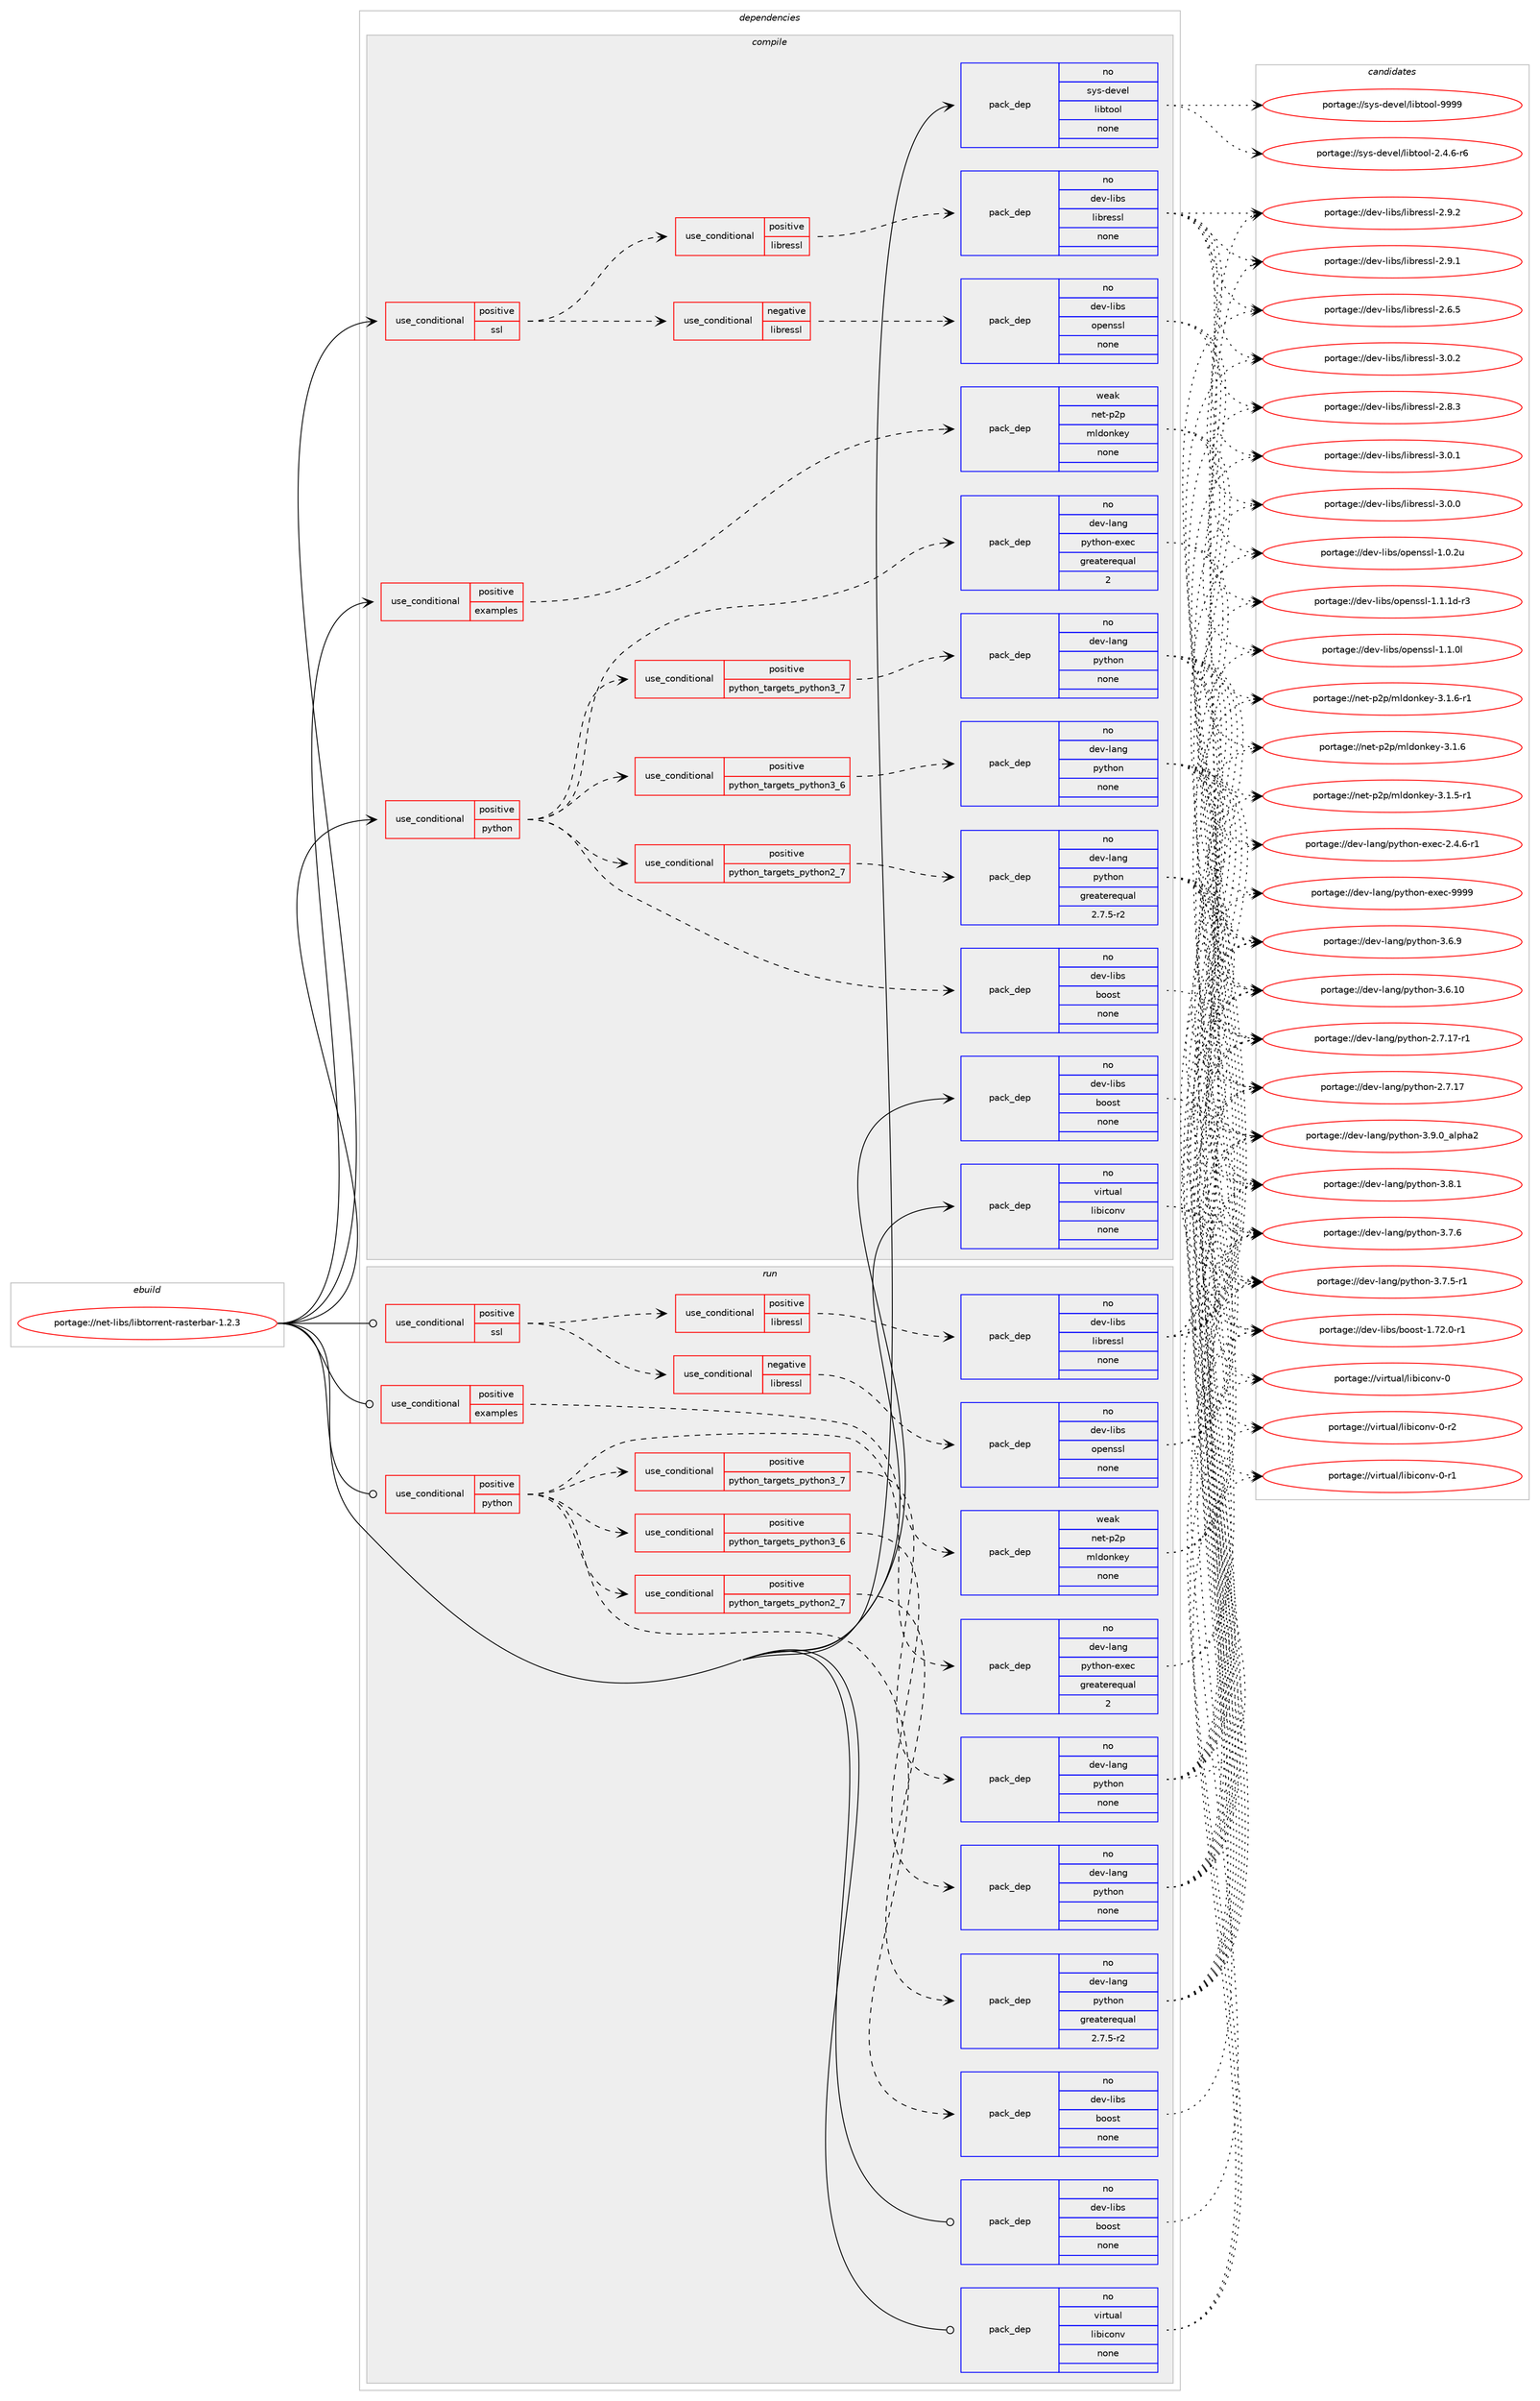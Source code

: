 digraph prolog {

# *************
# Graph options
# *************

newrank=true;
concentrate=true;
compound=true;
graph [rankdir=LR,fontname=Helvetica,fontsize=10,ranksep=1.5];#, ranksep=2.5, nodesep=0.2];
edge  [arrowhead=vee];
node  [fontname=Helvetica,fontsize=10];

# **********
# The ebuild
# **********

subgraph cluster_leftcol {
color=gray;
rank=same;
label=<<i>ebuild</i>>;
id [label="portage://net-libs/libtorrent-rasterbar-1.2.3", color=red, width=4, href="../net-libs/libtorrent-rasterbar-1.2.3.svg"];
}

# ****************
# The dependencies
# ****************

subgraph cluster_midcol {
color=gray;
label=<<i>dependencies</i>>;
subgraph cluster_compile {
fillcolor="#eeeeee";
style=filled;
label=<<i>compile</i>>;
subgraph cond28506 {
dependency133405 [label=<<TABLE BORDER="0" CELLBORDER="1" CELLSPACING="0" CELLPADDING="4"><TR><TD ROWSPAN="3" CELLPADDING="10">use_conditional</TD></TR><TR><TD>positive</TD></TR><TR><TD>examples</TD></TR></TABLE>>, shape=none, color=red];
subgraph pack102676 {
dependency133406 [label=<<TABLE BORDER="0" CELLBORDER="1" CELLSPACING="0" CELLPADDING="4" WIDTH="220"><TR><TD ROWSPAN="6" CELLPADDING="30">pack_dep</TD></TR><TR><TD WIDTH="110">weak</TD></TR><TR><TD>net-p2p</TD></TR><TR><TD>mldonkey</TD></TR><TR><TD>none</TD></TR><TR><TD></TD></TR></TABLE>>, shape=none, color=blue];
}
dependency133405:e -> dependency133406:w [weight=20,style="dashed",arrowhead="vee"];
}
id:e -> dependency133405:w [weight=20,style="solid",arrowhead="vee"];
subgraph cond28507 {
dependency133407 [label=<<TABLE BORDER="0" CELLBORDER="1" CELLSPACING="0" CELLPADDING="4"><TR><TD ROWSPAN="3" CELLPADDING="10">use_conditional</TD></TR><TR><TD>positive</TD></TR><TR><TD>python</TD></TR></TABLE>>, shape=none, color=red];
subgraph cond28508 {
dependency133408 [label=<<TABLE BORDER="0" CELLBORDER="1" CELLSPACING="0" CELLPADDING="4"><TR><TD ROWSPAN="3" CELLPADDING="10">use_conditional</TD></TR><TR><TD>positive</TD></TR><TR><TD>python_targets_python2_7</TD></TR></TABLE>>, shape=none, color=red];
subgraph pack102677 {
dependency133409 [label=<<TABLE BORDER="0" CELLBORDER="1" CELLSPACING="0" CELLPADDING="4" WIDTH="220"><TR><TD ROWSPAN="6" CELLPADDING="30">pack_dep</TD></TR><TR><TD WIDTH="110">no</TD></TR><TR><TD>dev-lang</TD></TR><TR><TD>python</TD></TR><TR><TD>greaterequal</TD></TR><TR><TD>2.7.5-r2</TD></TR></TABLE>>, shape=none, color=blue];
}
dependency133408:e -> dependency133409:w [weight=20,style="dashed",arrowhead="vee"];
}
dependency133407:e -> dependency133408:w [weight=20,style="dashed",arrowhead="vee"];
subgraph cond28509 {
dependency133410 [label=<<TABLE BORDER="0" CELLBORDER="1" CELLSPACING="0" CELLPADDING="4"><TR><TD ROWSPAN="3" CELLPADDING="10">use_conditional</TD></TR><TR><TD>positive</TD></TR><TR><TD>python_targets_python3_6</TD></TR></TABLE>>, shape=none, color=red];
subgraph pack102678 {
dependency133411 [label=<<TABLE BORDER="0" CELLBORDER="1" CELLSPACING="0" CELLPADDING="4" WIDTH="220"><TR><TD ROWSPAN="6" CELLPADDING="30">pack_dep</TD></TR><TR><TD WIDTH="110">no</TD></TR><TR><TD>dev-lang</TD></TR><TR><TD>python</TD></TR><TR><TD>none</TD></TR><TR><TD></TD></TR></TABLE>>, shape=none, color=blue];
}
dependency133410:e -> dependency133411:w [weight=20,style="dashed",arrowhead="vee"];
}
dependency133407:e -> dependency133410:w [weight=20,style="dashed",arrowhead="vee"];
subgraph cond28510 {
dependency133412 [label=<<TABLE BORDER="0" CELLBORDER="1" CELLSPACING="0" CELLPADDING="4"><TR><TD ROWSPAN="3" CELLPADDING="10">use_conditional</TD></TR><TR><TD>positive</TD></TR><TR><TD>python_targets_python3_7</TD></TR></TABLE>>, shape=none, color=red];
subgraph pack102679 {
dependency133413 [label=<<TABLE BORDER="0" CELLBORDER="1" CELLSPACING="0" CELLPADDING="4" WIDTH="220"><TR><TD ROWSPAN="6" CELLPADDING="30">pack_dep</TD></TR><TR><TD WIDTH="110">no</TD></TR><TR><TD>dev-lang</TD></TR><TR><TD>python</TD></TR><TR><TD>none</TD></TR><TR><TD></TD></TR></TABLE>>, shape=none, color=blue];
}
dependency133412:e -> dependency133413:w [weight=20,style="dashed",arrowhead="vee"];
}
dependency133407:e -> dependency133412:w [weight=20,style="dashed",arrowhead="vee"];
subgraph pack102680 {
dependency133414 [label=<<TABLE BORDER="0" CELLBORDER="1" CELLSPACING="0" CELLPADDING="4" WIDTH="220"><TR><TD ROWSPAN="6" CELLPADDING="30">pack_dep</TD></TR><TR><TD WIDTH="110">no</TD></TR><TR><TD>dev-lang</TD></TR><TR><TD>python-exec</TD></TR><TR><TD>greaterequal</TD></TR><TR><TD>2</TD></TR></TABLE>>, shape=none, color=blue];
}
dependency133407:e -> dependency133414:w [weight=20,style="dashed",arrowhead="vee"];
subgraph pack102681 {
dependency133415 [label=<<TABLE BORDER="0" CELLBORDER="1" CELLSPACING="0" CELLPADDING="4" WIDTH="220"><TR><TD ROWSPAN="6" CELLPADDING="30">pack_dep</TD></TR><TR><TD WIDTH="110">no</TD></TR><TR><TD>dev-libs</TD></TR><TR><TD>boost</TD></TR><TR><TD>none</TD></TR><TR><TD></TD></TR></TABLE>>, shape=none, color=blue];
}
dependency133407:e -> dependency133415:w [weight=20,style="dashed",arrowhead="vee"];
}
id:e -> dependency133407:w [weight=20,style="solid",arrowhead="vee"];
subgraph cond28511 {
dependency133416 [label=<<TABLE BORDER="0" CELLBORDER="1" CELLSPACING="0" CELLPADDING="4"><TR><TD ROWSPAN="3" CELLPADDING="10">use_conditional</TD></TR><TR><TD>positive</TD></TR><TR><TD>ssl</TD></TR></TABLE>>, shape=none, color=red];
subgraph cond28512 {
dependency133417 [label=<<TABLE BORDER="0" CELLBORDER="1" CELLSPACING="0" CELLPADDING="4"><TR><TD ROWSPAN="3" CELLPADDING="10">use_conditional</TD></TR><TR><TD>negative</TD></TR><TR><TD>libressl</TD></TR></TABLE>>, shape=none, color=red];
subgraph pack102682 {
dependency133418 [label=<<TABLE BORDER="0" CELLBORDER="1" CELLSPACING="0" CELLPADDING="4" WIDTH="220"><TR><TD ROWSPAN="6" CELLPADDING="30">pack_dep</TD></TR><TR><TD WIDTH="110">no</TD></TR><TR><TD>dev-libs</TD></TR><TR><TD>openssl</TD></TR><TR><TD>none</TD></TR><TR><TD></TD></TR></TABLE>>, shape=none, color=blue];
}
dependency133417:e -> dependency133418:w [weight=20,style="dashed",arrowhead="vee"];
}
dependency133416:e -> dependency133417:w [weight=20,style="dashed",arrowhead="vee"];
subgraph cond28513 {
dependency133419 [label=<<TABLE BORDER="0" CELLBORDER="1" CELLSPACING="0" CELLPADDING="4"><TR><TD ROWSPAN="3" CELLPADDING="10">use_conditional</TD></TR><TR><TD>positive</TD></TR><TR><TD>libressl</TD></TR></TABLE>>, shape=none, color=red];
subgraph pack102683 {
dependency133420 [label=<<TABLE BORDER="0" CELLBORDER="1" CELLSPACING="0" CELLPADDING="4" WIDTH="220"><TR><TD ROWSPAN="6" CELLPADDING="30">pack_dep</TD></TR><TR><TD WIDTH="110">no</TD></TR><TR><TD>dev-libs</TD></TR><TR><TD>libressl</TD></TR><TR><TD>none</TD></TR><TR><TD></TD></TR></TABLE>>, shape=none, color=blue];
}
dependency133419:e -> dependency133420:w [weight=20,style="dashed",arrowhead="vee"];
}
dependency133416:e -> dependency133419:w [weight=20,style="dashed",arrowhead="vee"];
}
id:e -> dependency133416:w [weight=20,style="solid",arrowhead="vee"];
subgraph pack102684 {
dependency133421 [label=<<TABLE BORDER="0" CELLBORDER="1" CELLSPACING="0" CELLPADDING="4" WIDTH="220"><TR><TD ROWSPAN="6" CELLPADDING="30">pack_dep</TD></TR><TR><TD WIDTH="110">no</TD></TR><TR><TD>dev-libs</TD></TR><TR><TD>boost</TD></TR><TR><TD>none</TD></TR><TR><TD></TD></TR></TABLE>>, shape=none, color=blue];
}
id:e -> dependency133421:w [weight=20,style="solid",arrowhead="vee"];
subgraph pack102685 {
dependency133422 [label=<<TABLE BORDER="0" CELLBORDER="1" CELLSPACING="0" CELLPADDING="4" WIDTH="220"><TR><TD ROWSPAN="6" CELLPADDING="30">pack_dep</TD></TR><TR><TD WIDTH="110">no</TD></TR><TR><TD>sys-devel</TD></TR><TR><TD>libtool</TD></TR><TR><TD>none</TD></TR><TR><TD></TD></TR></TABLE>>, shape=none, color=blue];
}
id:e -> dependency133422:w [weight=20,style="solid",arrowhead="vee"];
subgraph pack102686 {
dependency133423 [label=<<TABLE BORDER="0" CELLBORDER="1" CELLSPACING="0" CELLPADDING="4" WIDTH="220"><TR><TD ROWSPAN="6" CELLPADDING="30">pack_dep</TD></TR><TR><TD WIDTH="110">no</TD></TR><TR><TD>virtual</TD></TR><TR><TD>libiconv</TD></TR><TR><TD>none</TD></TR><TR><TD></TD></TR></TABLE>>, shape=none, color=blue];
}
id:e -> dependency133423:w [weight=20,style="solid",arrowhead="vee"];
}
subgraph cluster_compileandrun {
fillcolor="#eeeeee";
style=filled;
label=<<i>compile and run</i>>;
}
subgraph cluster_run {
fillcolor="#eeeeee";
style=filled;
label=<<i>run</i>>;
subgraph cond28514 {
dependency133424 [label=<<TABLE BORDER="0" CELLBORDER="1" CELLSPACING="0" CELLPADDING="4"><TR><TD ROWSPAN="3" CELLPADDING="10">use_conditional</TD></TR><TR><TD>positive</TD></TR><TR><TD>examples</TD></TR></TABLE>>, shape=none, color=red];
subgraph pack102687 {
dependency133425 [label=<<TABLE BORDER="0" CELLBORDER="1" CELLSPACING="0" CELLPADDING="4" WIDTH="220"><TR><TD ROWSPAN="6" CELLPADDING="30">pack_dep</TD></TR><TR><TD WIDTH="110">weak</TD></TR><TR><TD>net-p2p</TD></TR><TR><TD>mldonkey</TD></TR><TR><TD>none</TD></TR><TR><TD></TD></TR></TABLE>>, shape=none, color=blue];
}
dependency133424:e -> dependency133425:w [weight=20,style="dashed",arrowhead="vee"];
}
id:e -> dependency133424:w [weight=20,style="solid",arrowhead="odot"];
subgraph cond28515 {
dependency133426 [label=<<TABLE BORDER="0" CELLBORDER="1" CELLSPACING="0" CELLPADDING="4"><TR><TD ROWSPAN="3" CELLPADDING="10">use_conditional</TD></TR><TR><TD>positive</TD></TR><TR><TD>python</TD></TR></TABLE>>, shape=none, color=red];
subgraph cond28516 {
dependency133427 [label=<<TABLE BORDER="0" CELLBORDER="1" CELLSPACING="0" CELLPADDING="4"><TR><TD ROWSPAN="3" CELLPADDING="10">use_conditional</TD></TR><TR><TD>positive</TD></TR><TR><TD>python_targets_python2_7</TD></TR></TABLE>>, shape=none, color=red];
subgraph pack102688 {
dependency133428 [label=<<TABLE BORDER="0" CELLBORDER="1" CELLSPACING="0" CELLPADDING="4" WIDTH="220"><TR><TD ROWSPAN="6" CELLPADDING="30">pack_dep</TD></TR><TR><TD WIDTH="110">no</TD></TR><TR><TD>dev-lang</TD></TR><TR><TD>python</TD></TR><TR><TD>greaterequal</TD></TR><TR><TD>2.7.5-r2</TD></TR></TABLE>>, shape=none, color=blue];
}
dependency133427:e -> dependency133428:w [weight=20,style="dashed",arrowhead="vee"];
}
dependency133426:e -> dependency133427:w [weight=20,style="dashed",arrowhead="vee"];
subgraph cond28517 {
dependency133429 [label=<<TABLE BORDER="0" CELLBORDER="1" CELLSPACING="0" CELLPADDING="4"><TR><TD ROWSPAN="3" CELLPADDING="10">use_conditional</TD></TR><TR><TD>positive</TD></TR><TR><TD>python_targets_python3_6</TD></TR></TABLE>>, shape=none, color=red];
subgraph pack102689 {
dependency133430 [label=<<TABLE BORDER="0" CELLBORDER="1" CELLSPACING="0" CELLPADDING="4" WIDTH="220"><TR><TD ROWSPAN="6" CELLPADDING="30">pack_dep</TD></TR><TR><TD WIDTH="110">no</TD></TR><TR><TD>dev-lang</TD></TR><TR><TD>python</TD></TR><TR><TD>none</TD></TR><TR><TD></TD></TR></TABLE>>, shape=none, color=blue];
}
dependency133429:e -> dependency133430:w [weight=20,style="dashed",arrowhead="vee"];
}
dependency133426:e -> dependency133429:w [weight=20,style="dashed",arrowhead="vee"];
subgraph cond28518 {
dependency133431 [label=<<TABLE BORDER="0" CELLBORDER="1" CELLSPACING="0" CELLPADDING="4"><TR><TD ROWSPAN="3" CELLPADDING="10">use_conditional</TD></TR><TR><TD>positive</TD></TR><TR><TD>python_targets_python3_7</TD></TR></TABLE>>, shape=none, color=red];
subgraph pack102690 {
dependency133432 [label=<<TABLE BORDER="0" CELLBORDER="1" CELLSPACING="0" CELLPADDING="4" WIDTH="220"><TR><TD ROWSPAN="6" CELLPADDING="30">pack_dep</TD></TR><TR><TD WIDTH="110">no</TD></TR><TR><TD>dev-lang</TD></TR><TR><TD>python</TD></TR><TR><TD>none</TD></TR><TR><TD></TD></TR></TABLE>>, shape=none, color=blue];
}
dependency133431:e -> dependency133432:w [weight=20,style="dashed",arrowhead="vee"];
}
dependency133426:e -> dependency133431:w [weight=20,style="dashed",arrowhead="vee"];
subgraph pack102691 {
dependency133433 [label=<<TABLE BORDER="0" CELLBORDER="1" CELLSPACING="0" CELLPADDING="4" WIDTH="220"><TR><TD ROWSPAN="6" CELLPADDING="30">pack_dep</TD></TR><TR><TD WIDTH="110">no</TD></TR><TR><TD>dev-lang</TD></TR><TR><TD>python-exec</TD></TR><TR><TD>greaterequal</TD></TR><TR><TD>2</TD></TR></TABLE>>, shape=none, color=blue];
}
dependency133426:e -> dependency133433:w [weight=20,style="dashed",arrowhead="vee"];
subgraph pack102692 {
dependency133434 [label=<<TABLE BORDER="0" CELLBORDER="1" CELLSPACING="0" CELLPADDING="4" WIDTH="220"><TR><TD ROWSPAN="6" CELLPADDING="30">pack_dep</TD></TR><TR><TD WIDTH="110">no</TD></TR><TR><TD>dev-libs</TD></TR><TR><TD>boost</TD></TR><TR><TD>none</TD></TR><TR><TD></TD></TR></TABLE>>, shape=none, color=blue];
}
dependency133426:e -> dependency133434:w [weight=20,style="dashed",arrowhead="vee"];
}
id:e -> dependency133426:w [weight=20,style="solid",arrowhead="odot"];
subgraph cond28519 {
dependency133435 [label=<<TABLE BORDER="0" CELLBORDER="1" CELLSPACING="0" CELLPADDING="4"><TR><TD ROWSPAN="3" CELLPADDING="10">use_conditional</TD></TR><TR><TD>positive</TD></TR><TR><TD>ssl</TD></TR></TABLE>>, shape=none, color=red];
subgraph cond28520 {
dependency133436 [label=<<TABLE BORDER="0" CELLBORDER="1" CELLSPACING="0" CELLPADDING="4"><TR><TD ROWSPAN="3" CELLPADDING="10">use_conditional</TD></TR><TR><TD>negative</TD></TR><TR><TD>libressl</TD></TR></TABLE>>, shape=none, color=red];
subgraph pack102693 {
dependency133437 [label=<<TABLE BORDER="0" CELLBORDER="1" CELLSPACING="0" CELLPADDING="4" WIDTH="220"><TR><TD ROWSPAN="6" CELLPADDING="30">pack_dep</TD></TR><TR><TD WIDTH="110">no</TD></TR><TR><TD>dev-libs</TD></TR><TR><TD>openssl</TD></TR><TR><TD>none</TD></TR><TR><TD></TD></TR></TABLE>>, shape=none, color=blue];
}
dependency133436:e -> dependency133437:w [weight=20,style="dashed",arrowhead="vee"];
}
dependency133435:e -> dependency133436:w [weight=20,style="dashed",arrowhead="vee"];
subgraph cond28521 {
dependency133438 [label=<<TABLE BORDER="0" CELLBORDER="1" CELLSPACING="0" CELLPADDING="4"><TR><TD ROWSPAN="3" CELLPADDING="10">use_conditional</TD></TR><TR><TD>positive</TD></TR><TR><TD>libressl</TD></TR></TABLE>>, shape=none, color=red];
subgraph pack102694 {
dependency133439 [label=<<TABLE BORDER="0" CELLBORDER="1" CELLSPACING="0" CELLPADDING="4" WIDTH="220"><TR><TD ROWSPAN="6" CELLPADDING="30">pack_dep</TD></TR><TR><TD WIDTH="110">no</TD></TR><TR><TD>dev-libs</TD></TR><TR><TD>libressl</TD></TR><TR><TD>none</TD></TR><TR><TD></TD></TR></TABLE>>, shape=none, color=blue];
}
dependency133438:e -> dependency133439:w [weight=20,style="dashed",arrowhead="vee"];
}
dependency133435:e -> dependency133438:w [weight=20,style="dashed",arrowhead="vee"];
}
id:e -> dependency133435:w [weight=20,style="solid",arrowhead="odot"];
subgraph pack102695 {
dependency133440 [label=<<TABLE BORDER="0" CELLBORDER="1" CELLSPACING="0" CELLPADDING="4" WIDTH="220"><TR><TD ROWSPAN="6" CELLPADDING="30">pack_dep</TD></TR><TR><TD WIDTH="110">no</TD></TR><TR><TD>dev-libs</TD></TR><TR><TD>boost</TD></TR><TR><TD>none</TD></TR><TR><TD></TD></TR></TABLE>>, shape=none, color=blue];
}
id:e -> dependency133440:w [weight=20,style="solid",arrowhead="odot"];
subgraph pack102696 {
dependency133441 [label=<<TABLE BORDER="0" CELLBORDER="1" CELLSPACING="0" CELLPADDING="4" WIDTH="220"><TR><TD ROWSPAN="6" CELLPADDING="30">pack_dep</TD></TR><TR><TD WIDTH="110">no</TD></TR><TR><TD>virtual</TD></TR><TR><TD>libiconv</TD></TR><TR><TD>none</TD></TR><TR><TD></TD></TR></TABLE>>, shape=none, color=blue];
}
id:e -> dependency133441:w [weight=20,style="solid",arrowhead="odot"];
}
}

# **************
# The candidates
# **************

subgraph cluster_choices {
rank=same;
color=gray;
label=<<i>candidates</i>>;

subgraph choice102676 {
color=black;
nodesep=1;
choice1101011164511250112471091081001111101071011214551464946544511449 [label="portage://net-p2p/mldonkey-3.1.6-r1", color=red, width=4,href="../net-p2p/mldonkey-3.1.6-r1.svg"];
choice110101116451125011247109108100111110107101121455146494654 [label="portage://net-p2p/mldonkey-3.1.6", color=red, width=4,href="../net-p2p/mldonkey-3.1.6.svg"];
choice1101011164511250112471091081001111101071011214551464946534511449 [label="portage://net-p2p/mldonkey-3.1.5-r1", color=red, width=4,href="../net-p2p/mldonkey-3.1.5-r1.svg"];
dependency133406:e -> choice1101011164511250112471091081001111101071011214551464946544511449:w [style=dotted,weight="100"];
dependency133406:e -> choice110101116451125011247109108100111110107101121455146494654:w [style=dotted,weight="100"];
dependency133406:e -> choice1101011164511250112471091081001111101071011214551464946534511449:w [style=dotted,weight="100"];
}
subgraph choice102677 {
color=black;
nodesep=1;
choice10010111845108971101034711212111610411111045514657464895971081121049750 [label="portage://dev-lang/python-3.9.0_alpha2", color=red, width=4,href="../dev-lang/python-3.9.0_alpha2.svg"];
choice100101118451089711010347112121116104111110455146564649 [label="portage://dev-lang/python-3.8.1", color=red, width=4,href="../dev-lang/python-3.8.1.svg"];
choice100101118451089711010347112121116104111110455146554654 [label="portage://dev-lang/python-3.7.6", color=red, width=4,href="../dev-lang/python-3.7.6.svg"];
choice1001011184510897110103471121211161041111104551465546534511449 [label="portage://dev-lang/python-3.7.5-r1", color=red, width=4,href="../dev-lang/python-3.7.5-r1.svg"];
choice100101118451089711010347112121116104111110455146544657 [label="portage://dev-lang/python-3.6.9", color=red, width=4,href="../dev-lang/python-3.6.9.svg"];
choice10010111845108971101034711212111610411111045514654464948 [label="portage://dev-lang/python-3.6.10", color=red, width=4,href="../dev-lang/python-3.6.10.svg"];
choice100101118451089711010347112121116104111110455046554649554511449 [label="portage://dev-lang/python-2.7.17-r1", color=red, width=4,href="../dev-lang/python-2.7.17-r1.svg"];
choice10010111845108971101034711212111610411111045504655464955 [label="portage://dev-lang/python-2.7.17", color=red, width=4,href="../dev-lang/python-2.7.17.svg"];
dependency133409:e -> choice10010111845108971101034711212111610411111045514657464895971081121049750:w [style=dotted,weight="100"];
dependency133409:e -> choice100101118451089711010347112121116104111110455146564649:w [style=dotted,weight="100"];
dependency133409:e -> choice100101118451089711010347112121116104111110455146554654:w [style=dotted,weight="100"];
dependency133409:e -> choice1001011184510897110103471121211161041111104551465546534511449:w [style=dotted,weight="100"];
dependency133409:e -> choice100101118451089711010347112121116104111110455146544657:w [style=dotted,weight="100"];
dependency133409:e -> choice10010111845108971101034711212111610411111045514654464948:w [style=dotted,weight="100"];
dependency133409:e -> choice100101118451089711010347112121116104111110455046554649554511449:w [style=dotted,weight="100"];
dependency133409:e -> choice10010111845108971101034711212111610411111045504655464955:w [style=dotted,weight="100"];
}
subgraph choice102678 {
color=black;
nodesep=1;
choice10010111845108971101034711212111610411111045514657464895971081121049750 [label="portage://dev-lang/python-3.9.0_alpha2", color=red, width=4,href="../dev-lang/python-3.9.0_alpha2.svg"];
choice100101118451089711010347112121116104111110455146564649 [label="portage://dev-lang/python-3.8.1", color=red, width=4,href="../dev-lang/python-3.8.1.svg"];
choice100101118451089711010347112121116104111110455146554654 [label="portage://dev-lang/python-3.7.6", color=red, width=4,href="../dev-lang/python-3.7.6.svg"];
choice1001011184510897110103471121211161041111104551465546534511449 [label="portage://dev-lang/python-3.7.5-r1", color=red, width=4,href="../dev-lang/python-3.7.5-r1.svg"];
choice100101118451089711010347112121116104111110455146544657 [label="portage://dev-lang/python-3.6.9", color=red, width=4,href="../dev-lang/python-3.6.9.svg"];
choice10010111845108971101034711212111610411111045514654464948 [label="portage://dev-lang/python-3.6.10", color=red, width=4,href="../dev-lang/python-3.6.10.svg"];
choice100101118451089711010347112121116104111110455046554649554511449 [label="portage://dev-lang/python-2.7.17-r1", color=red, width=4,href="../dev-lang/python-2.7.17-r1.svg"];
choice10010111845108971101034711212111610411111045504655464955 [label="portage://dev-lang/python-2.7.17", color=red, width=4,href="../dev-lang/python-2.7.17.svg"];
dependency133411:e -> choice10010111845108971101034711212111610411111045514657464895971081121049750:w [style=dotted,weight="100"];
dependency133411:e -> choice100101118451089711010347112121116104111110455146564649:w [style=dotted,weight="100"];
dependency133411:e -> choice100101118451089711010347112121116104111110455146554654:w [style=dotted,weight="100"];
dependency133411:e -> choice1001011184510897110103471121211161041111104551465546534511449:w [style=dotted,weight="100"];
dependency133411:e -> choice100101118451089711010347112121116104111110455146544657:w [style=dotted,weight="100"];
dependency133411:e -> choice10010111845108971101034711212111610411111045514654464948:w [style=dotted,weight="100"];
dependency133411:e -> choice100101118451089711010347112121116104111110455046554649554511449:w [style=dotted,weight="100"];
dependency133411:e -> choice10010111845108971101034711212111610411111045504655464955:w [style=dotted,weight="100"];
}
subgraph choice102679 {
color=black;
nodesep=1;
choice10010111845108971101034711212111610411111045514657464895971081121049750 [label="portage://dev-lang/python-3.9.0_alpha2", color=red, width=4,href="../dev-lang/python-3.9.0_alpha2.svg"];
choice100101118451089711010347112121116104111110455146564649 [label="portage://dev-lang/python-3.8.1", color=red, width=4,href="../dev-lang/python-3.8.1.svg"];
choice100101118451089711010347112121116104111110455146554654 [label="portage://dev-lang/python-3.7.6", color=red, width=4,href="../dev-lang/python-3.7.6.svg"];
choice1001011184510897110103471121211161041111104551465546534511449 [label="portage://dev-lang/python-3.7.5-r1", color=red, width=4,href="../dev-lang/python-3.7.5-r1.svg"];
choice100101118451089711010347112121116104111110455146544657 [label="portage://dev-lang/python-3.6.9", color=red, width=4,href="../dev-lang/python-3.6.9.svg"];
choice10010111845108971101034711212111610411111045514654464948 [label="portage://dev-lang/python-3.6.10", color=red, width=4,href="../dev-lang/python-3.6.10.svg"];
choice100101118451089711010347112121116104111110455046554649554511449 [label="portage://dev-lang/python-2.7.17-r1", color=red, width=4,href="../dev-lang/python-2.7.17-r1.svg"];
choice10010111845108971101034711212111610411111045504655464955 [label="portage://dev-lang/python-2.7.17", color=red, width=4,href="../dev-lang/python-2.7.17.svg"];
dependency133413:e -> choice10010111845108971101034711212111610411111045514657464895971081121049750:w [style=dotted,weight="100"];
dependency133413:e -> choice100101118451089711010347112121116104111110455146564649:w [style=dotted,weight="100"];
dependency133413:e -> choice100101118451089711010347112121116104111110455146554654:w [style=dotted,weight="100"];
dependency133413:e -> choice1001011184510897110103471121211161041111104551465546534511449:w [style=dotted,weight="100"];
dependency133413:e -> choice100101118451089711010347112121116104111110455146544657:w [style=dotted,weight="100"];
dependency133413:e -> choice10010111845108971101034711212111610411111045514654464948:w [style=dotted,weight="100"];
dependency133413:e -> choice100101118451089711010347112121116104111110455046554649554511449:w [style=dotted,weight="100"];
dependency133413:e -> choice10010111845108971101034711212111610411111045504655464955:w [style=dotted,weight="100"];
}
subgraph choice102680 {
color=black;
nodesep=1;
choice10010111845108971101034711212111610411111045101120101994557575757 [label="portage://dev-lang/python-exec-9999", color=red, width=4,href="../dev-lang/python-exec-9999.svg"];
choice10010111845108971101034711212111610411111045101120101994550465246544511449 [label="portage://dev-lang/python-exec-2.4.6-r1", color=red, width=4,href="../dev-lang/python-exec-2.4.6-r1.svg"];
dependency133414:e -> choice10010111845108971101034711212111610411111045101120101994557575757:w [style=dotted,weight="100"];
dependency133414:e -> choice10010111845108971101034711212111610411111045101120101994550465246544511449:w [style=dotted,weight="100"];
}
subgraph choice102681 {
color=black;
nodesep=1;
choice10010111845108105981154798111111115116454946555046484511449 [label="portage://dev-libs/boost-1.72.0-r1", color=red, width=4,href="../dev-libs/boost-1.72.0-r1.svg"];
dependency133415:e -> choice10010111845108105981154798111111115116454946555046484511449:w [style=dotted,weight="100"];
}
subgraph choice102682 {
color=black;
nodesep=1;
choice1001011184510810598115471111121011101151151084549464946491004511451 [label="portage://dev-libs/openssl-1.1.1d-r3", color=red, width=4,href="../dev-libs/openssl-1.1.1d-r3.svg"];
choice100101118451081059811547111112101110115115108454946494648108 [label="portage://dev-libs/openssl-1.1.0l", color=red, width=4,href="../dev-libs/openssl-1.1.0l.svg"];
choice100101118451081059811547111112101110115115108454946484650117 [label="portage://dev-libs/openssl-1.0.2u", color=red, width=4,href="../dev-libs/openssl-1.0.2u.svg"];
dependency133418:e -> choice1001011184510810598115471111121011101151151084549464946491004511451:w [style=dotted,weight="100"];
dependency133418:e -> choice100101118451081059811547111112101110115115108454946494648108:w [style=dotted,weight="100"];
dependency133418:e -> choice100101118451081059811547111112101110115115108454946484650117:w [style=dotted,weight="100"];
}
subgraph choice102683 {
color=black;
nodesep=1;
choice10010111845108105981154710810598114101115115108455146484650 [label="portage://dev-libs/libressl-3.0.2", color=red, width=4,href="../dev-libs/libressl-3.0.2.svg"];
choice10010111845108105981154710810598114101115115108455146484649 [label="portage://dev-libs/libressl-3.0.1", color=red, width=4,href="../dev-libs/libressl-3.0.1.svg"];
choice10010111845108105981154710810598114101115115108455146484648 [label="portage://dev-libs/libressl-3.0.0", color=red, width=4,href="../dev-libs/libressl-3.0.0.svg"];
choice10010111845108105981154710810598114101115115108455046574650 [label="portage://dev-libs/libressl-2.9.2", color=red, width=4,href="../dev-libs/libressl-2.9.2.svg"];
choice10010111845108105981154710810598114101115115108455046574649 [label="portage://dev-libs/libressl-2.9.1", color=red, width=4,href="../dev-libs/libressl-2.9.1.svg"];
choice10010111845108105981154710810598114101115115108455046564651 [label="portage://dev-libs/libressl-2.8.3", color=red, width=4,href="../dev-libs/libressl-2.8.3.svg"];
choice10010111845108105981154710810598114101115115108455046544653 [label="portage://dev-libs/libressl-2.6.5", color=red, width=4,href="../dev-libs/libressl-2.6.5.svg"];
dependency133420:e -> choice10010111845108105981154710810598114101115115108455146484650:w [style=dotted,weight="100"];
dependency133420:e -> choice10010111845108105981154710810598114101115115108455146484649:w [style=dotted,weight="100"];
dependency133420:e -> choice10010111845108105981154710810598114101115115108455146484648:w [style=dotted,weight="100"];
dependency133420:e -> choice10010111845108105981154710810598114101115115108455046574650:w [style=dotted,weight="100"];
dependency133420:e -> choice10010111845108105981154710810598114101115115108455046574649:w [style=dotted,weight="100"];
dependency133420:e -> choice10010111845108105981154710810598114101115115108455046564651:w [style=dotted,weight="100"];
dependency133420:e -> choice10010111845108105981154710810598114101115115108455046544653:w [style=dotted,weight="100"];
}
subgraph choice102684 {
color=black;
nodesep=1;
choice10010111845108105981154798111111115116454946555046484511449 [label="portage://dev-libs/boost-1.72.0-r1", color=red, width=4,href="../dev-libs/boost-1.72.0-r1.svg"];
dependency133421:e -> choice10010111845108105981154798111111115116454946555046484511449:w [style=dotted,weight="100"];
}
subgraph choice102685 {
color=black;
nodesep=1;
choice1151211154510010111810110847108105981161111111084557575757 [label="portage://sys-devel/libtool-9999", color=red, width=4,href="../sys-devel/libtool-9999.svg"];
choice1151211154510010111810110847108105981161111111084550465246544511454 [label="portage://sys-devel/libtool-2.4.6-r6", color=red, width=4,href="../sys-devel/libtool-2.4.6-r6.svg"];
dependency133422:e -> choice1151211154510010111810110847108105981161111111084557575757:w [style=dotted,weight="100"];
dependency133422:e -> choice1151211154510010111810110847108105981161111111084550465246544511454:w [style=dotted,weight="100"];
}
subgraph choice102686 {
color=black;
nodesep=1;
choice1181051141161179710847108105981059911111011845484511450 [label="portage://virtual/libiconv-0-r2", color=red, width=4,href="../virtual/libiconv-0-r2.svg"];
choice1181051141161179710847108105981059911111011845484511449 [label="portage://virtual/libiconv-0-r1", color=red, width=4,href="../virtual/libiconv-0-r1.svg"];
choice118105114116117971084710810598105991111101184548 [label="portage://virtual/libiconv-0", color=red, width=4,href="../virtual/libiconv-0.svg"];
dependency133423:e -> choice1181051141161179710847108105981059911111011845484511450:w [style=dotted,weight="100"];
dependency133423:e -> choice1181051141161179710847108105981059911111011845484511449:w [style=dotted,weight="100"];
dependency133423:e -> choice118105114116117971084710810598105991111101184548:w [style=dotted,weight="100"];
}
subgraph choice102687 {
color=black;
nodesep=1;
choice1101011164511250112471091081001111101071011214551464946544511449 [label="portage://net-p2p/mldonkey-3.1.6-r1", color=red, width=4,href="../net-p2p/mldonkey-3.1.6-r1.svg"];
choice110101116451125011247109108100111110107101121455146494654 [label="portage://net-p2p/mldonkey-3.1.6", color=red, width=4,href="../net-p2p/mldonkey-3.1.6.svg"];
choice1101011164511250112471091081001111101071011214551464946534511449 [label="portage://net-p2p/mldonkey-3.1.5-r1", color=red, width=4,href="../net-p2p/mldonkey-3.1.5-r1.svg"];
dependency133425:e -> choice1101011164511250112471091081001111101071011214551464946544511449:w [style=dotted,weight="100"];
dependency133425:e -> choice110101116451125011247109108100111110107101121455146494654:w [style=dotted,weight="100"];
dependency133425:e -> choice1101011164511250112471091081001111101071011214551464946534511449:w [style=dotted,weight="100"];
}
subgraph choice102688 {
color=black;
nodesep=1;
choice10010111845108971101034711212111610411111045514657464895971081121049750 [label="portage://dev-lang/python-3.9.0_alpha2", color=red, width=4,href="../dev-lang/python-3.9.0_alpha2.svg"];
choice100101118451089711010347112121116104111110455146564649 [label="portage://dev-lang/python-3.8.1", color=red, width=4,href="../dev-lang/python-3.8.1.svg"];
choice100101118451089711010347112121116104111110455146554654 [label="portage://dev-lang/python-3.7.6", color=red, width=4,href="../dev-lang/python-3.7.6.svg"];
choice1001011184510897110103471121211161041111104551465546534511449 [label="portage://dev-lang/python-3.7.5-r1", color=red, width=4,href="../dev-lang/python-3.7.5-r1.svg"];
choice100101118451089711010347112121116104111110455146544657 [label="portage://dev-lang/python-3.6.9", color=red, width=4,href="../dev-lang/python-3.6.9.svg"];
choice10010111845108971101034711212111610411111045514654464948 [label="portage://dev-lang/python-3.6.10", color=red, width=4,href="../dev-lang/python-3.6.10.svg"];
choice100101118451089711010347112121116104111110455046554649554511449 [label="portage://dev-lang/python-2.7.17-r1", color=red, width=4,href="../dev-lang/python-2.7.17-r1.svg"];
choice10010111845108971101034711212111610411111045504655464955 [label="portage://dev-lang/python-2.7.17", color=red, width=4,href="../dev-lang/python-2.7.17.svg"];
dependency133428:e -> choice10010111845108971101034711212111610411111045514657464895971081121049750:w [style=dotted,weight="100"];
dependency133428:e -> choice100101118451089711010347112121116104111110455146564649:w [style=dotted,weight="100"];
dependency133428:e -> choice100101118451089711010347112121116104111110455146554654:w [style=dotted,weight="100"];
dependency133428:e -> choice1001011184510897110103471121211161041111104551465546534511449:w [style=dotted,weight="100"];
dependency133428:e -> choice100101118451089711010347112121116104111110455146544657:w [style=dotted,weight="100"];
dependency133428:e -> choice10010111845108971101034711212111610411111045514654464948:w [style=dotted,weight="100"];
dependency133428:e -> choice100101118451089711010347112121116104111110455046554649554511449:w [style=dotted,weight="100"];
dependency133428:e -> choice10010111845108971101034711212111610411111045504655464955:w [style=dotted,weight="100"];
}
subgraph choice102689 {
color=black;
nodesep=1;
choice10010111845108971101034711212111610411111045514657464895971081121049750 [label="portage://dev-lang/python-3.9.0_alpha2", color=red, width=4,href="../dev-lang/python-3.9.0_alpha2.svg"];
choice100101118451089711010347112121116104111110455146564649 [label="portage://dev-lang/python-3.8.1", color=red, width=4,href="../dev-lang/python-3.8.1.svg"];
choice100101118451089711010347112121116104111110455146554654 [label="portage://dev-lang/python-3.7.6", color=red, width=4,href="../dev-lang/python-3.7.6.svg"];
choice1001011184510897110103471121211161041111104551465546534511449 [label="portage://dev-lang/python-3.7.5-r1", color=red, width=4,href="../dev-lang/python-3.7.5-r1.svg"];
choice100101118451089711010347112121116104111110455146544657 [label="portage://dev-lang/python-3.6.9", color=red, width=4,href="../dev-lang/python-3.6.9.svg"];
choice10010111845108971101034711212111610411111045514654464948 [label="portage://dev-lang/python-3.6.10", color=red, width=4,href="../dev-lang/python-3.6.10.svg"];
choice100101118451089711010347112121116104111110455046554649554511449 [label="portage://dev-lang/python-2.7.17-r1", color=red, width=4,href="../dev-lang/python-2.7.17-r1.svg"];
choice10010111845108971101034711212111610411111045504655464955 [label="portage://dev-lang/python-2.7.17", color=red, width=4,href="../dev-lang/python-2.7.17.svg"];
dependency133430:e -> choice10010111845108971101034711212111610411111045514657464895971081121049750:w [style=dotted,weight="100"];
dependency133430:e -> choice100101118451089711010347112121116104111110455146564649:w [style=dotted,weight="100"];
dependency133430:e -> choice100101118451089711010347112121116104111110455146554654:w [style=dotted,weight="100"];
dependency133430:e -> choice1001011184510897110103471121211161041111104551465546534511449:w [style=dotted,weight="100"];
dependency133430:e -> choice100101118451089711010347112121116104111110455146544657:w [style=dotted,weight="100"];
dependency133430:e -> choice10010111845108971101034711212111610411111045514654464948:w [style=dotted,weight="100"];
dependency133430:e -> choice100101118451089711010347112121116104111110455046554649554511449:w [style=dotted,weight="100"];
dependency133430:e -> choice10010111845108971101034711212111610411111045504655464955:w [style=dotted,weight="100"];
}
subgraph choice102690 {
color=black;
nodesep=1;
choice10010111845108971101034711212111610411111045514657464895971081121049750 [label="portage://dev-lang/python-3.9.0_alpha2", color=red, width=4,href="../dev-lang/python-3.9.0_alpha2.svg"];
choice100101118451089711010347112121116104111110455146564649 [label="portage://dev-lang/python-3.8.1", color=red, width=4,href="../dev-lang/python-3.8.1.svg"];
choice100101118451089711010347112121116104111110455146554654 [label="portage://dev-lang/python-3.7.6", color=red, width=4,href="../dev-lang/python-3.7.6.svg"];
choice1001011184510897110103471121211161041111104551465546534511449 [label="portage://dev-lang/python-3.7.5-r1", color=red, width=4,href="../dev-lang/python-3.7.5-r1.svg"];
choice100101118451089711010347112121116104111110455146544657 [label="portage://dev-lang/python-3.6.9", color=red, width=4,href="../dev-lang/python-3.6.9.svg"];
choice10010111845108971101034711212111610411111045514654464948 [label="portage://dev-lang/python-3.6.10", color=red, width=4,href="../dev-lang/python-3.6.10.svg"];
choice100101118451089711010347112121116104111110455046554649554511449 [label="portage://dev-lang/python-2.7.17-r1", color=red, width=4,href="../dev-lang/python-2.7.17-r1.svg"];
choice10010111845108971101034711212111610411111045504655464955 [label="portage://dev-lang/python-2.7.17", color=red, width=4,href="../dev-lang/python-2.7.17.svg"];
dependency133432:e -> choice10010111845108971101034711212111610411111045514657464895971081121049750:w [style=dotted,weight="100"];
dependency133432:e -> choice100101118451089711010347112121116104111110455146564649:w [style=dotted,weight="100"];
dependency133432:e -> choice100101118451089711010347112121116104111110455146554654:w [style=dotted,weight="100"];
dependency133432:e -> choice1001011184510897110103471121211161041111104551465546534511449:w [style=dotted,weight="100"];
dependency133432:e -> choice100101118451089711010347112121116104111110455146544657:w [style=dotted,weight="100"];
dependency133432:e -> choice10010111845108971101034711212111610411111045514654464948:w [style=dotted,weight="100"];
dependency133432:e -> choice100101118451089711010347112121116104111110455046554649554511449:w [style=dotted,weight="100"];
dependency133432:e -> choice10010111845108971101034711212111610411111045504655464955:w [style=dotted,weight="100"];
}
subgraph choice102691 {
color=black;
nodesep=1;
choice10010111845108971101034711212111610411111045101120101994557575757 [label="portage://dev-lang/python-exec-9999", color=red, width=4,href="../dev-lang/python-exec-9999.svg"];
choice10010111845108971101034711212111610411111045101120101994550465246544511449 [label="portage://dev-lang/python-exec-2.4.6-r1", color=red, width=4,href="../dev-lang/python-exec-2.4.6-r1.svg"];
dependency133433:e -> choice10010111845108971101034711212111610411111045101120101994557575757:w [style=dotted,weight="100"];
dependency133433:e -> choice10010111845108971101034711212111610411111045101120101994550465246544511449:w [style=dotted,weight="100"];
}
subgraph choice102692 {
color=black;
nodesep=1;
choice10010111845108105981154798111111115116454946555046484511449 [label="portage://dev-libs/boost-1.72.0-r1", color=red, width=4,href="../dev-libs/boost-1.72.0-r1.svg"];
dependency133434:e -> choice10010111845108105981154798111111115116454946555046484511449:w [style=dotted,weight="100"];
}
subgraph choice102693 {
color=black;
nodesep=1;
choice1001011184510810598115471111121011101151151084549464946491004511451 [label="portage://dev-libs/openssl-1.1.1d-r3", color=red, width=4,href="../dev-libs/openssl-1.1.1d-r3.svg"];
choice100101118451081059811547111112101110115115108454946494648108 [label="portage://dev-libs/openssl-1.1.0l", color=red, width=4,href="../dev-libs/openssl-1.1.0l.svg"];
choice100101118451081059811547111112101110115115108454946484650117 [label="portage://dev-libs/openssl-1.0.2u", color=red, width=4,href="../dev-libs/openssl-1.0.2u.svg"];
dependency133437:e -> choice1001011184510810598115471111121011101151151084549464946491004511451:w [style=dotted,weight="100"];
dependency133437:e -> choice100101118451081059811547111112101110115115108454946494648108:w [style=dotted,weight="100"];
dependency133437:e -> choice100101118451081059811547111112101110115115108454946484650117:w [style=dotted,weight="100"];
}
subgraph choice102694 {
color=black;
nodesep=1;
choice10010111845108105981154710810598114101115115108455146484650 [label="portage://dev-libs/libressl-3.0.2", color=red, width=4,href="../dev-libs/libressl-3.0.2.svg"];
choice10010111845108105981154710810598114101115115108455146484649 [label="portage://dev-libs/libressl-3.0.1", color=red, width=4,href="../dev-libs/libressl-3.0.1.svg"];
choice10010111845108105981154710810598114101115115108455146484648 [label="portage://dev-libs/libressl-3.0.0", color=red, width=4,href="../dev-libs/libressl-3.0.0.svg"];
choice10010111845108105981154710810598114101115115108455046574650 [label="portage://dev-libs/libressl-2.9.2", color=red, width=4,href="../dev-libs/libressl-2.9.2.svg"];
choice10010111845108105981154710810598114101115115108455046574649 [label="portage://dev-libs/libressl-2.9.1", color=red, width=4,href="../dev-libs/libressl-2.9.1.svg"];
choice10010111845108105981154710810598114101115115108455046564651 [label="portage://dev-libs/libressl-2.8.3", color=red, width=4,href="../dev-libs/libressl-2.8.3.svg"];
choice10010111845108105981154710810598114101115115108455046544653 [label="portage://dev-libs/libressl-2.6.5", color=red, width=4,href="../dev-libs/libressl-2.6.5.svg"];
dependency133439:e -> choice10010111845108105981154710810598114101115115108455146484650:w [style=dotted,weight="100"];
dependency133439:e -> choice10010111845108105981154710810598114101115115108455146484649:w [style=dotted,weight="100"];
dependency133439:e -> choice10010111845108105981154710810598114101115115108455146484648:w [style=dotted,weight="100"];
dependency133439:e -> choice10010111845108105981154710810598114101115115108455046574650:w [style=dotted,weight="100"];
dependency133439:e -> choice10010111845108105981154710810598114101115115108455046574649:w [style=dotted,weight="100"];
dependency133439:e -> choice10010111845108105981154710810598114101115115108455046564651:w [style=dotted,weight="100"];
dependency133439:e -> choice10010111845108105981154710810598114101115115108455046544653:w [style=dotted,weight="100"];
}
subgraph choice102695 {
color=black;
nodesep=1;
choice10010111845108105981154798111111115116454946555046484511449 [label="portage://dev-libs/boost-1.72.0-r1", color=red, width=4,href="../dev-libs/boost-1.72.0-r1.svg"];
dependency133440:e -> choice10010111845108105981154798111111115116454946555046484511449:w [style=dotted,weight="100"];
}
subgraph choice102696 {
color=black;
nodesep=1;
choice1181051141161179710847108105981059911111011845484511450 [label="portage://virtual/libiconv-0-r2", color=red, width=4,href="../virtual/libiconv-0-r2.svg"];
choice1181051141161179710847108105981059911111011845484511449 [label="portage://virtual/libiconv-0-r1", color=red, width=4,href="../virtual/libiconv-0-r1.svg"];
choice118105114116117971084710810598105991111101184548 [label="portage://virtual/libiconv-0", color=red, width=4,href="../virtual/libiconv-0.svg"];
dependency133441:e -> choice1181051141161179710847108105981059911111011845484511450:w [style=dotted,weight="100"];
dependency133441:e -> choice1181051141161179710847108105981059911111011845484511449:w [style=dotted,weight="100"];
dependency133441:e -> choice118105114116117971084710810598105991111101184548:w [style=dotted,weight="100"];
}
}

}
